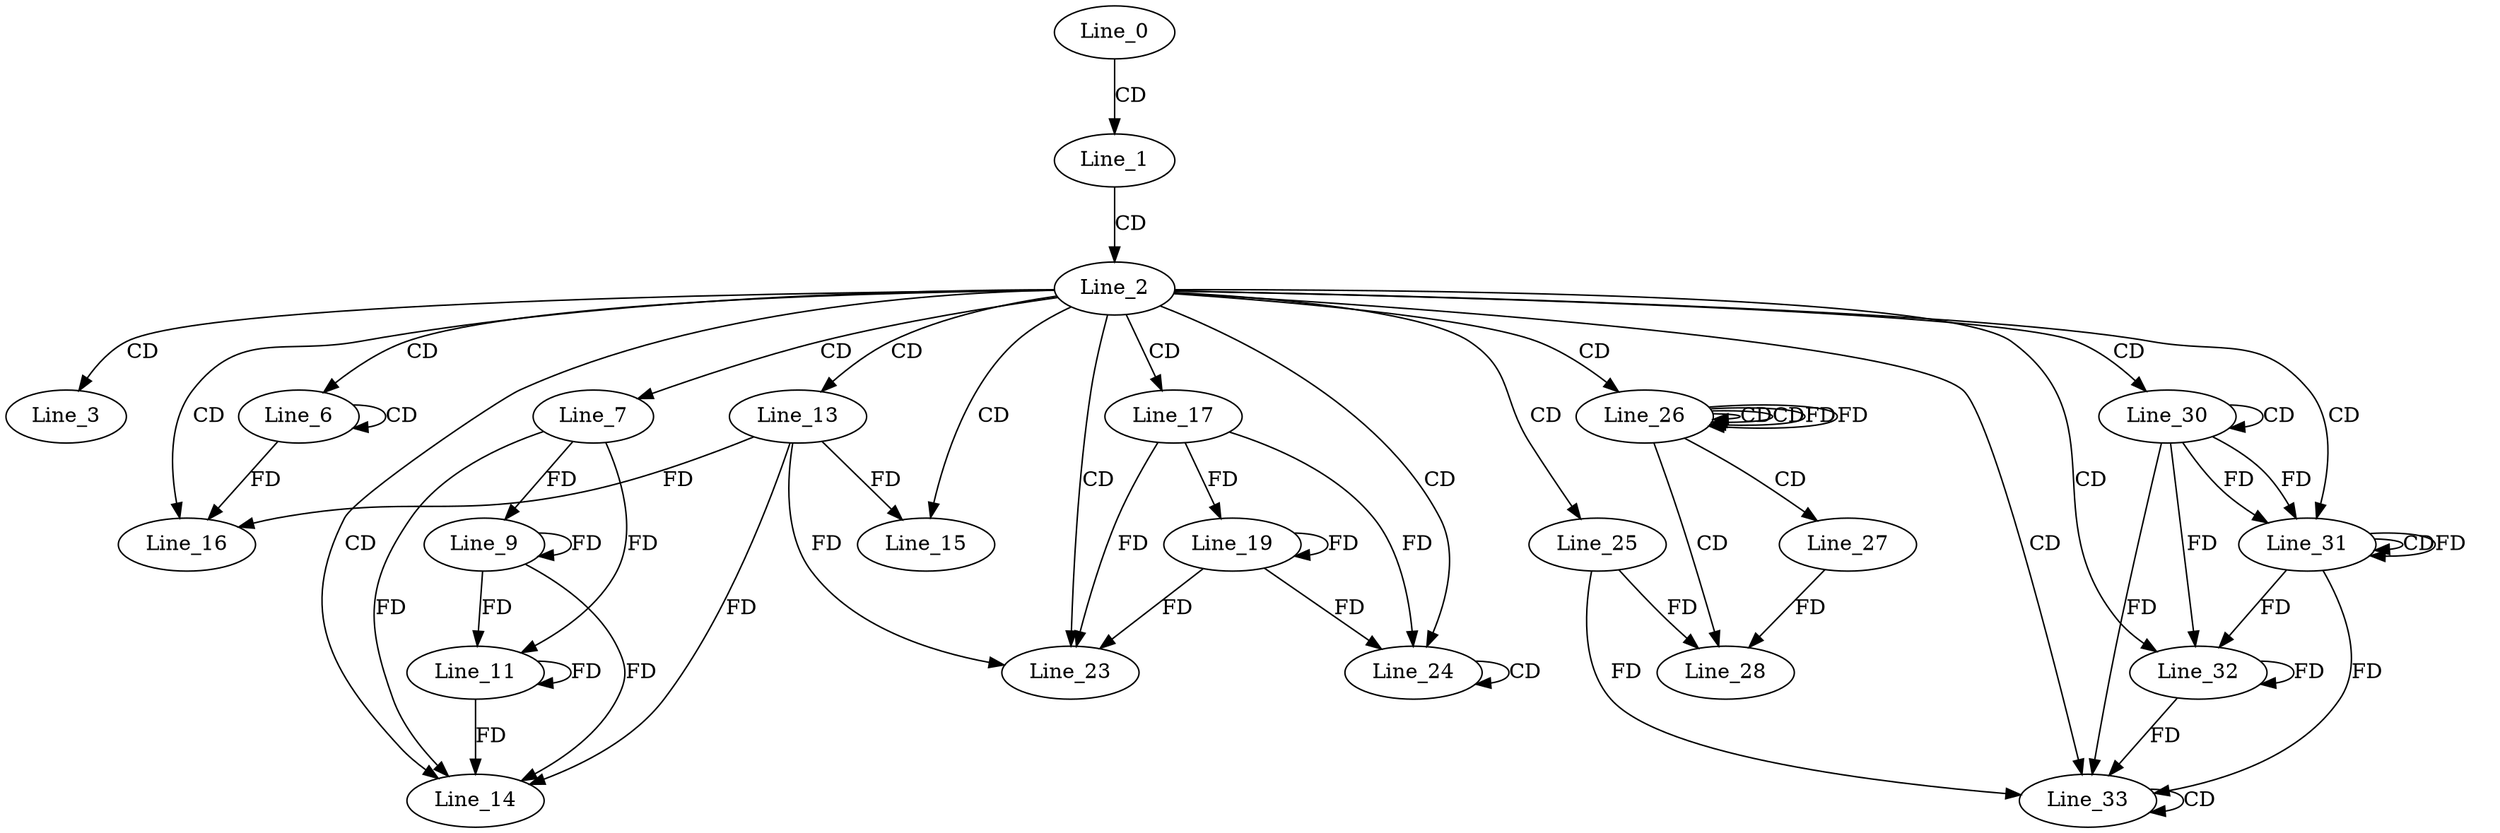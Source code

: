 digraph G {
  Line_0;
  Line_1;
  Line_2;
  Line_3;
  Line_6;
  Line_6;
  Line_7;
  Line_9;
  Line_9;
  Line_11;
  Line_11;
  Line_13;
  Line_14;
  Line_15;
  Line_16;
  Line_16;
  Line_17;
  Line_19;
  Line_19;
  Line_23;
  Line_23;
  Line_24;
  Line_24;
  Line_25;
  Line_26;
  Line_26;
  Line_26;
  Line_27;
  Line_28;
  Line_28;
  Line_30;
  Line_30;
  Line_31;
  Line_31;
  Line_32;
  Line_33;
  Line_33;
  Line_33;
  Line_33;
  Line_0 -> Line_1 [ label="CD" ];
  Line_1 -> Line_2 [ label="CD" ];
  Line_2 -> Line_3 [ label="CD" ];
  Line_2 -> Line_6 [ label="CD" ];
  Line_6 -> Line_6 [ label="CD" ];
  Line_2 -> Line_7 [ label="CD" ];
  Line_7 -> Line_9 [ label="FD" ];
  Line_9 -> Line_9 [ label="FD" ];
  Line_7 -> Line_11 [ label="FD" ];
  Line_9 -> Line_11 [ label="FD" ];
  Line_11 -> Line_11 [ label="FD" ];
  Line_2 -> Line_13 [ label="CD" ];
  Line_2 -> Line_14 [ label="CD" ];
  Line_13 -> Line_14 [ label="FD" ];
  Line_7 -> Line_14 [ label="FD" ];
  Line_9 -> Line_14 [ label="FD" ];
  Line_11 -> Line_14 [ label="FD" ];
  Line_2 -> Line_15 [ label="CD" ];
  Line_13 -> Line_15 [ label="FD" ];
  Line_2 -> Line_16 [ label="CD" ];
  Line_13 -> Line_16 [ label="FD" ];
  Line_6 -> Line_16 [ label="FD" ];
  Line_2 -> Line_17 [ label="CD" ];
  Line_17 -> Line_19 [ label="FD" ];
  Line_19 -> Line_19 [ label="FD" ];
  Line_2 -> Line_23 [ label="CD" ];
  Line_17 -> Line_23 [ label="FD" ];
  Line_19 -> Line_23 [ label="FD" ];
  Line_13 -> Line_23 [ label="FD" ];
  Line_2 -> Line_24 [ label="CD" ];
  Line_24 -> Line_24 [ label="CD" ];
  Line_17 -> Line_24 [ label="FD" ];
  Line_19 -> Line_24 [ label="FD" ];
  Line_2 -> Line_25 [ label="CD" ];
  Line_2 -> Line_26 [ label="CD" ];
  Line_26 -> Line_26 [ label="CD" ];
  Line_26 -> Line_26 [ label="CD" ];
  Line_26 -> Line_26 [ label="FD" ];
  Line_26 -> Line_27 [ label="CD" ];
  Line_26 -> Line_28 [ label="CD" ];
  Line_25 -> Line_28 [ label="FD" ];
  Line_27 -> Line_28 [ label="FD" ];
  Line_2 -> Line_30 [ label="CD" ];
  Line_30 -> Line_30 [ label="CD" ];
  Line_2 -> Line_31 [ label="CD" ];
  Line_30 -> Line_31 [ label="FD" ];
  Line_31 -> Line_31 [ label="CD" ];
  Line_30 -> Line_31 [ label="FD" ];
  Line_31 -> Line_31 [ label="FD" ];
  Line_2 -> Line_32 [ label="CD" ];
  Line_30 -> Line_32 [ label="FD" ];
  Line_31 -> Line_32 [ label="FD" ];
  Line_32 -> Line_32 [ label="FD" ];
  Line_2 -> Line_33 [ label="CD" ];
  Line_33 -> Line_33 [ label="CD" ];
  Line_30 -> Line_33 [ label="FD" ];
  Line_31 -> Line_33 [ label="FD" ];
  Line_32 -> Line_33 [ label="FD" ];
  Line_25 -> Line_33 [ label="FD" ];
  Line_26 -> Line_26 [ label="FD" ];
}
